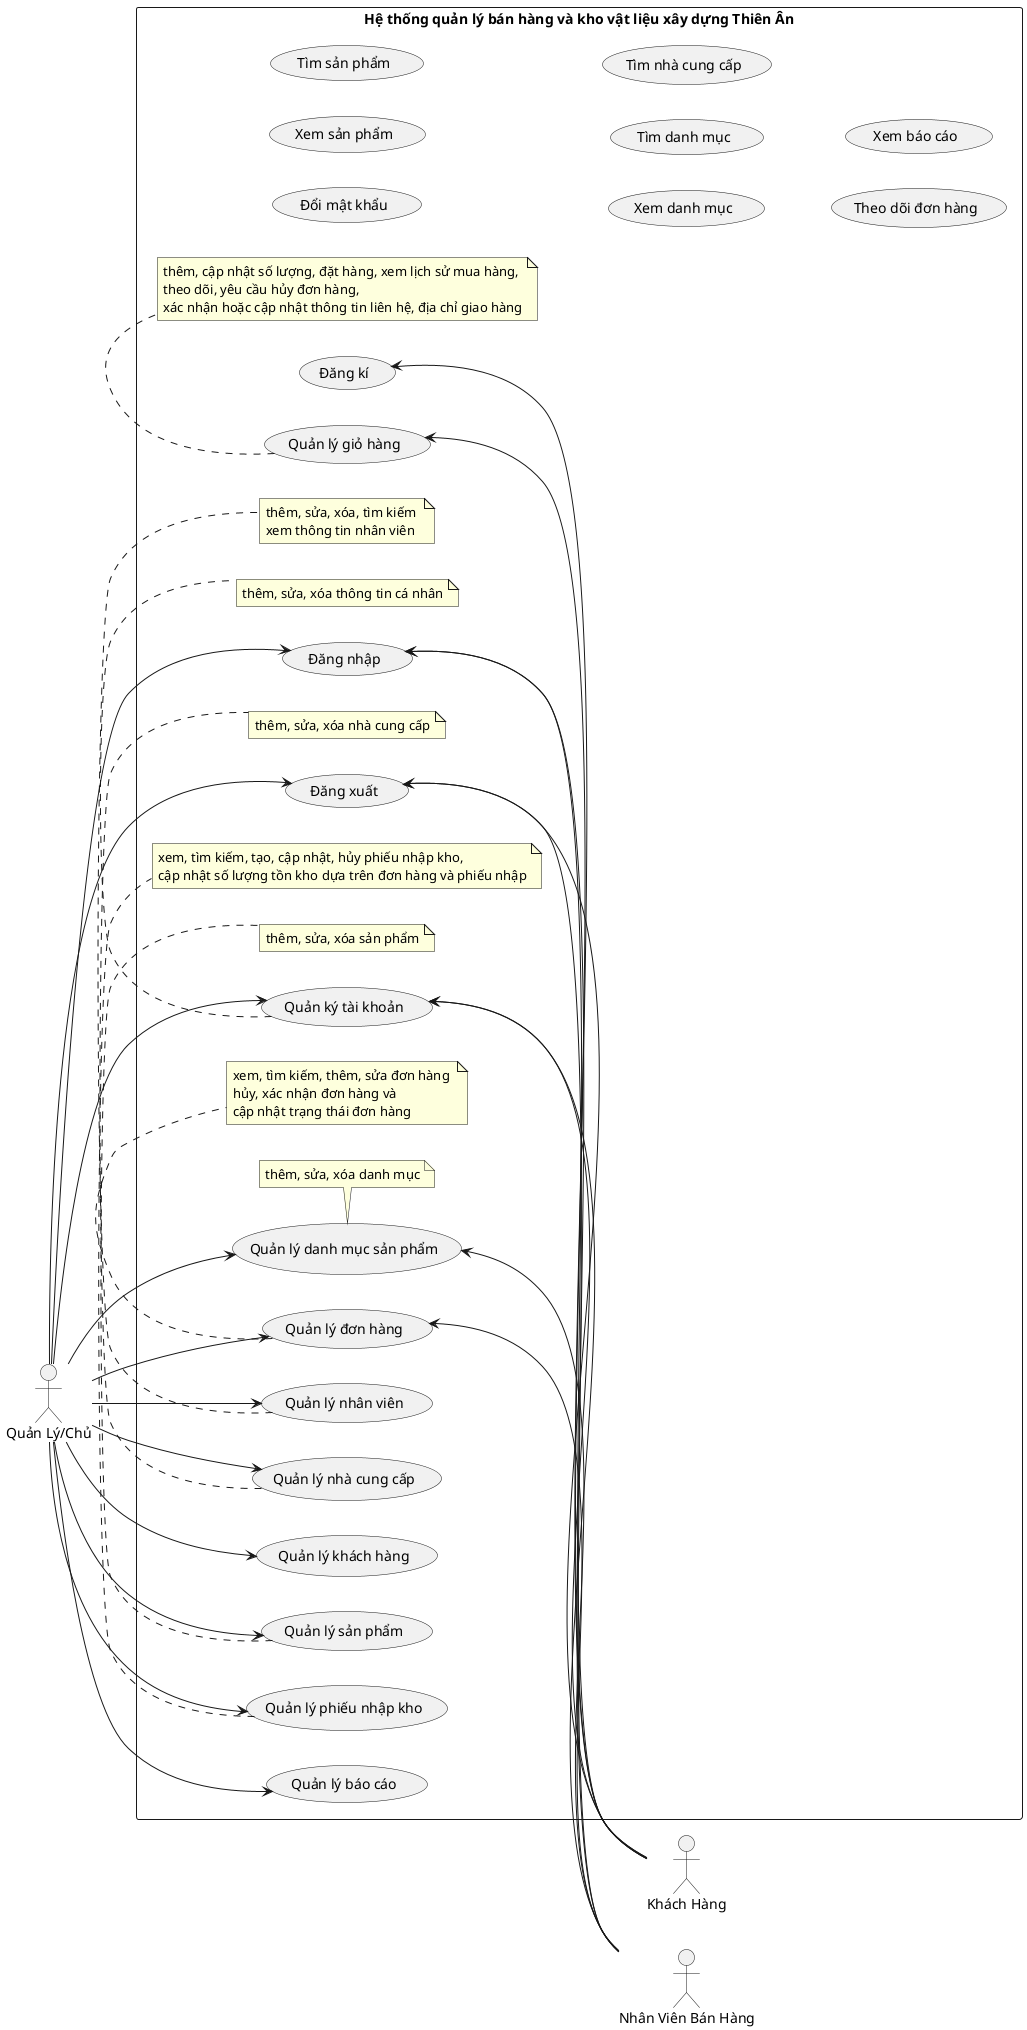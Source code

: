 @startuml ArietyUC

skinparam shadowing false
left to right direction

actor "Khách Hàng" as KH
actor "Quản Lý/Chủ" as NVQL
actor "Nhân Viên Bán Hàng" as NVBH

rectangle "Hệ thống quản lý bán hàng và kho vật liệu xây dựng Thiên Ân" {

'--------------------------------------Chức năng--------------------------------------
'QL tài khoản
usecase QLTK as "Quản ký tài khoản"
note bottom of QLTK: thêm, sửa, xóa thông tin cá nhân
(Đăng nhập) as DNhap
(Đăng xuất) as DXuat
(Đăng kí) as DKi
(Đổi mật khẩu) as DMKhau

'QL sản phẩm
usecase QLSP as "Quản lý sản phẩm"
note bottom of QLSP: thêm, sửa, xóa sản phẩm
(Xem sản phẩm) as XemSP
(Tìm sản phẩm) as TimSP

'QL danh mục sản phẩm
usecase QLDMSP as "Quản lý danh mục sản phẩm"
note bottom of QLDMSP: thêm, sửa, xóa danh mục
(Xem danh mục) as XemDMSP
(Tìm danh mục) as TimDMSP

'QL nhân viên
usecase QLNV as "Quản lý nhân viên"
note bottom of QLNV: thêm, sửa, xóa, tìm kiếm \nxem thông tin nhân viên

'QL nhà cung cấp
usecase QLNCC as "Quản lý nhà cung cấp"
note bottom of QLNCC: thêm, sửa, xóa nhà cung cấp
(Tìm nhà cung cấp) as TimNCC

'QL đơn hàng
usecase QLDH as "Quản lý đơn hàng"
note bottom of QLDH: xem, tìm kiếm, thêm, sửa đơn hàng \nhủy, xác nhận đơn hàng và \ncập nhật trạng thái đơn hàng
(Theo dõi đơn hàng) as TheoDoiDH

'QL giỏ hàng
usecase QLGH as "Quản lý giỏ hàng"
note bottom of QLGH: thêm, cập nhật số lượng, đặt hàng, xem lịch sử mua hàng, \ntheo dõi, yêu cầu hủy đơn hàng, \nxác nhận hoặc cập nhật thông tin liên hệ, địa chỉ giao hàng

'QL phiếu nhập kho
usecase QLPNKho as "Quản lý phiếu nhập kho"
note bottom of QLPNKho: xem, tìm kiếm, tạo, cập nhật, hủy phiếu nhập kho, \ncập nhật số lượng tồn kho dựa trên đơn hàng và phiếu nhập

'QL khách hàng
usecase QLKH as "Quản lý khách hàng"


'QL báo cáo
usecase QLBC as "Quản lý báo cáo"
(Xem báo cáo) as XemBC

'----------------------------------------------------
'Quản lý/ Chủ

NVQL -> DNhap
NVQL -> DXuat

NVQL --> QLTK
NVQL --> QLSP
NVQL --> QLDMSP
NVQL --> QLNV
NVQL --> QLNCC
NVQL --> QLDH
NVQL --> QLKH
NVQL --> QLPNKho
NVQL --> QLBC

'Nhân viên bán hàng
DNhap <-- NVBH
DXuat <-- NVBH

QLTK <-- NVBH
QLDMSP <-- NVBH
QLDH <-- NVBH

'Khách hàng
DKi <--KH
DNhap <-- KH
DXuat <-- KH

QLTK <-- KH
QLGH <-- KH


}

@enduml
